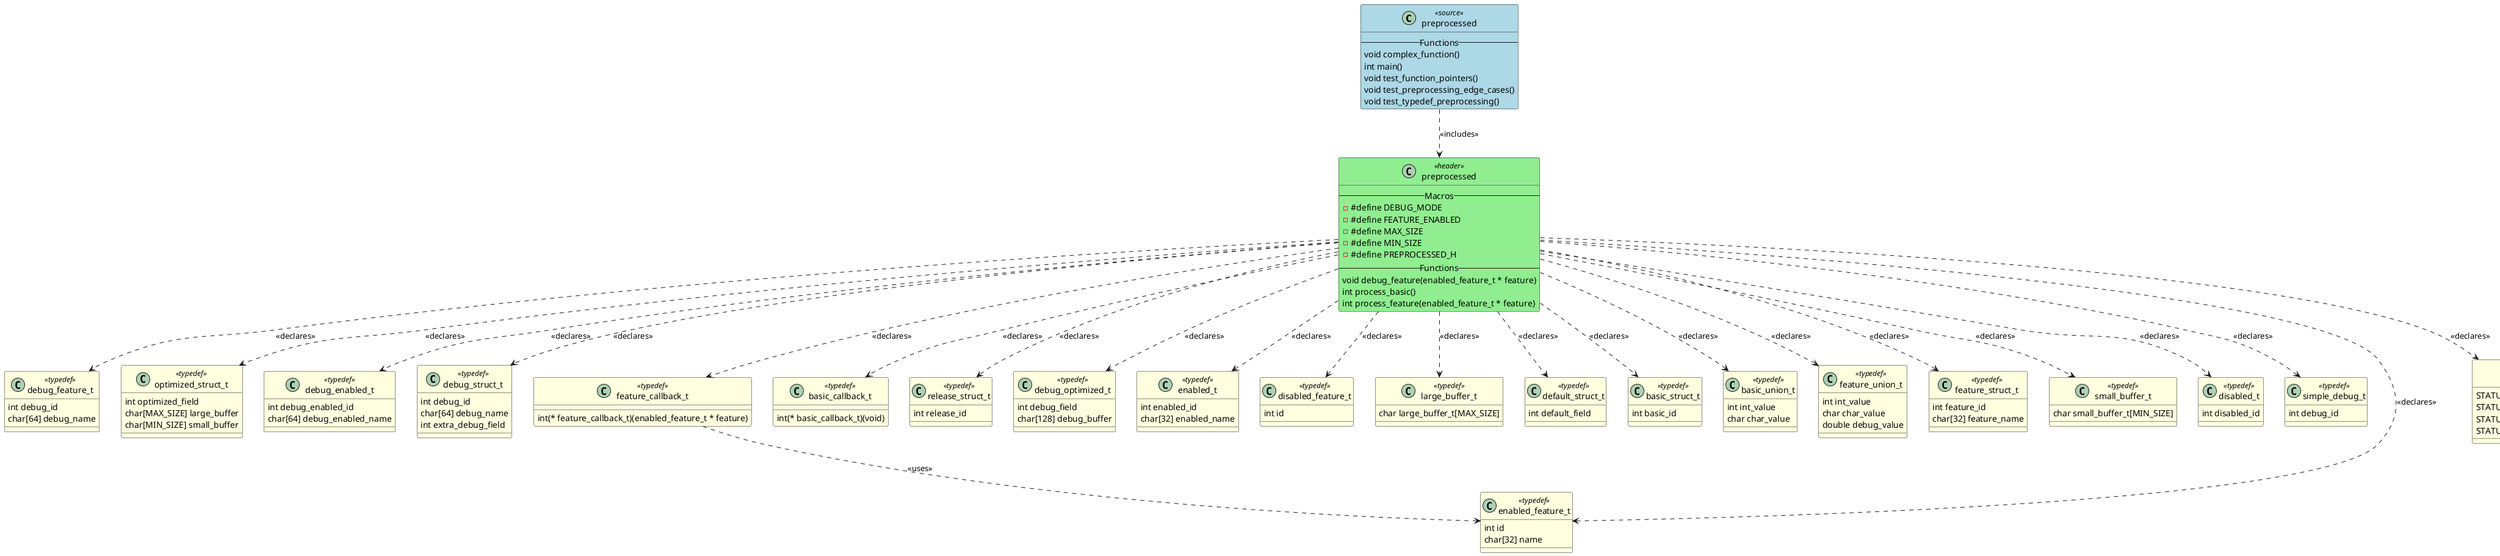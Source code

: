 @startuml preprocessed

class "preprocessed" as PREPROCESSED <<source>> #LightBlue
{
    -- Functions --
    void complex_function()
    int main()
    void test_function_pointers()
    void test_preprocessing_edge_cases()
    void test_typedef_preprocessing()
}
class "preprocessed" as HEADER_PREPROCESSED <<header>> #LightGreen
{
    -- Macros --
    - #define DEBUG_MODE
    - #define FEATURE_ENABLED
    - #define MAX_SIZE
    - #define MIN_SIZE
    - #define PREPROCESSED_H
    -- Functions --
    void debug_feature(enabled_feature_t * feature)
    int process_basic()
    int process_feature(enabled_feature_t * feature)
}
class "debug_feature_t" as TYPEDEF_DEBUG_FEATURE_T <<typedef>> #LightYellow
{
    int debug_id
    char[64] debug_name
}
class "optimized_struct_t" as TYPEDEF_OPTIMIZED_STRUCT_T <<typedef>> #LightYellow
{
    int optimized_field
    char[MAX_SIZE] large_buffer
    char[MIN_SIZE] small_buffer
}
class "debug_enabled_t" as TYPEDEF_DEBUG_ENABLED_T <<typedef>> #LightYellow
{
    int debug_enabled_id
    char[64] debug_enabled_name
}
class "debug_struct_t" as TYPEDEF_DEBUG_STRUCT_T <<typedef>> #LightYellow
{
    int debug_id
    char[64] debug_name
    int extra_debug_field
}
class "feature_callback_t" as TYPEDEF_FEATURE_CALLBACK_T <<typedef>> #LightYellow
{
    int(* feature_callback_t)(enabled_feature_t * feature)
}
class "basic_callback_t" as TYPEDEF_BASIC_CALLBACK_T <<typedef>> #LightYellow
{
    int(* basic_callback_t)(void)
}
class "release_struct_t" as TYPEDEF_RELEASE_STRUCT_T <<typedef>> #LightYellow
{
    int release_id
}
class "debug_optimized_t" as TYPEDEF_DEBUG_OPTIMIZED_T <<typedef>> #LightYellow
{
    int debug_field
    char[128] debug_buffer
}
class "enabled_t" as TYPEDEF_ENABLED_T <<typedef>> #LightYellow
{
    int enabled_id
    char[32] enabled_name
}
class "disabled_feature_t" as TYPEDEF_DISABLED_FEATURE_T <<typedef>> #LightYellow
{
    int id
}
class "large_buffer_t" as TYPEDEF_LARGE_BUFFER_T <<typedef>> #LightYellow
{
    char large_buffer_t[MAX_SIZE]
}
class "default_struct_t" as TYPEDEF_DEFAULT_STRUCT_T <<typedef>> #LightYellow
{
    int default_field
}
class "basic_struct_t" as TYPEDEF_BASIC_STRUCT_T <<typedef>> #LightYellow
{
    int basic_id
}
class "basic_union_t" as TYPEDEF_BASIC_UNION_T <<typedef>> #LightYellow
{
    int int_value
    char char_value
}
class "feature_union_t" as TYPEDEF_FEATURE_UNION_T <<typedef>> #LightYellow
{
    int int_value
    char char_value
    double debug_value
}
class "feature_struct_t" as TYPEDEF_FEATURE_STRUCT_T <<typedef>> #LightYellow
{
    int feature_id
    char[32] feature_name
}
class "small_buffer_t" as TYPEDEF_SMALL_BUFFER_T <<typedef>> #LightYellow
{
    char small_buffer_t[MIN_SIZE]
}
class "disabled_t" as TYPEDEF_DISABLED_T <<typedef>> #LightYellow
{
    int disabled_id
}
class "simple_debug_t" as TYPEDEF_SIMPLE_DEBUG_T <<typedef>> #LightYellow
{
    int debug_id
}
class "enabled_feature_t" as TYPEDEF_ENABLED_FEATURE_T <<typedef>> #LightYellow
{
    int id
    char[32] name
}
class "status_t" as TYPEDEF_STATUS_T <<typedef>> #LightYellow
{
    STATUS_ENABLED = 1
    STATUS_DISABLED = 0
    STATUS_OFF = 0
    STATUS_UNKNOWN = - 1
}

' Include relationships
PREPROCESSED ..> HEADER_PREPROCESSED : <<includes>>

' Declares relationships
HEADER_PREPROCESSED ..> TYPEDEF_BASIC_CALLBACK_T : <<declares>>
HEADER_PREPROCESSED ..> TYPEDEF_BASIC_STRUCT_T : <<declares>>
HEADER_PREPROCESSED ..> TYPEDEF_BASIC_UNION_T : <<declares>>
HEADER_PREPROCESSED ..> TYPEDEF_DEBUG_ENABLED_T : <<declares>>
HEADER_PREPROCESSED ..> TYPEDEF_DEBUG_FEATURE_T : <<declares>>
HEADER_PREPROCESSED ..> TYPEDEF_DEBUG_OPTIMIZED_T : <<declares>>
HEADER_PREPROCESSED ..> TYPEDEF_DEBUG_STRUCT_T : <<declares>>
HEADER_PREPROCESSED ..> TYPEDEF_DEFAULT_STRUCT_T : <<declares>>
HEADER_PREPROCESSED ..> TYPEDEF_DISABLED_FEATURE_T : <<declares>>
HEADER_PREPROCESSED ..> TYPEDEF_DISABLED_T : <<declares>>
HEADER_PREPROCESSED ..> TYPEDEF_ENABLED_FEATURE_T : <<declares>>
HEADER_PREPROCESSED ..> TYPEDEF_ENABLED_T : <<declares>>
HEADER_PREPROCESSED ..> TYPEDEF_FEATURE_CALLBACK_T : <<declares>>
HEADER_PREPROCESSED ..> TYPEDEF_FEATURE_STRUCT_T : <<declares>>
HEADER_PREPROCESSED ..> TYPEDEF_FEATURE_UNION_T : <<declares>>
HEADER_PREPROCESSED ..> TYPEDEF_LARGE_BUFFER_T : <<declares>>
HEADER_PREPROCESSED ..> TYPEDEF_OPTIMIZED_STRUCT_T : <<declares>>
HEADER_PREPROCESSED ..> TYPEDEF_RELEASE_STRUCT_T : <<declares>>
HEADER_PREPROCESSED ..> TYPEDEF_SIMPLE_DEBUG_T : <<declares>>
HEADER_PREPROCESSED ..> TYPEDEF_SMALL_BUFFER_T : <<declares>>
HEADER_PREPROCESSED ..> TYPEDEF_STATUS_T : <<declares>>

' Uses relationships
TYPEDEF_FEATURE_CALLBACK_T ..> TYPEDEF_ENABLED_FEATURE_T : <<uses>>

@enduml